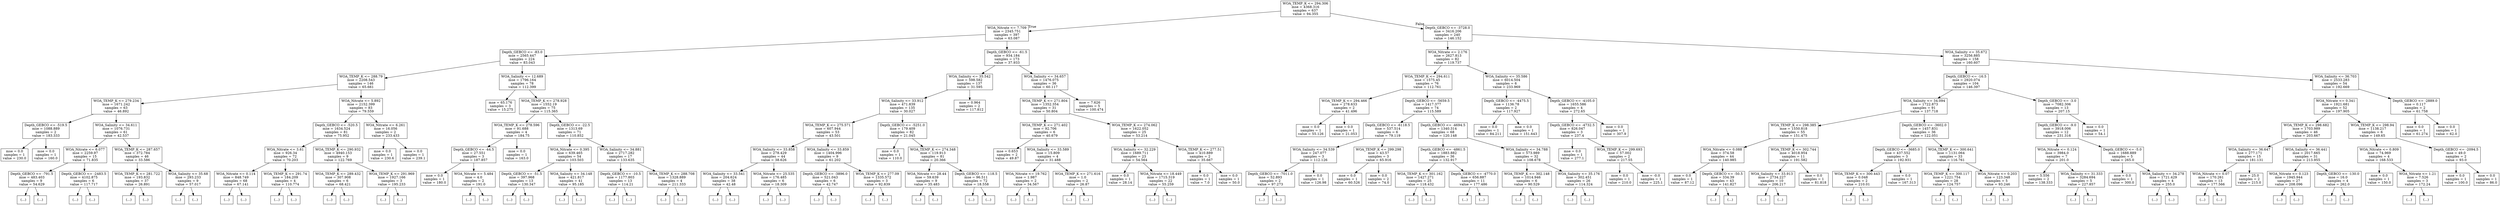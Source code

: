 digraph Tree {
node [shape=box] ;
0 [label="WOA_TEMP_K <= 294.306\nmse = 4368.316\nsamples = 637\nvalue = 94.355"] ;
1 [label="WOA_Nitrate <= 7.709\nmse = 2345.751\nsamples = 397\nvalue = 63.087"] ;
0 -> 1 [labeldistance=2.5, labelangle=45, headlabel="True"] ;
2 [label="Depth_GEBCO <= -83.0\nmse = 2565.447\nsamples = 224\nvalue = 83.043"] ;
1 -> 2 ;
3 [label="WOA_TEMP_K <= 288.79\nmse = 2208.543\nsamples = 146\nvalue = 65.661"] ;
2 -> 3 ;
4 [label="WOA_TEMP_K <= 279.234\nmse = 1671.242\nsamples = 63\nvalue = 46.892"] ;
3 -> 4 ;
5 [label="Depth_GEBCO <= -519.5\nmse = 1088.889\nsamples = 2\nvalue = 183.333"] ;
4 -> 5 ;
6 [label="mse = 0.0\nsamples = 1\nvalue = 230.0"] ;
5 -> 6 ;
7 [label="mse = 0.0\nsamples = 1\nvalue = 160.0"] ;
5 -> 7 ;
8 [label="WOA_Salinity <= 34.611\nmse = 1076.731\nsamples = 61\nvalue = 42.537"] ;
4 -> 8 ;
9 [label="WOA_Nitrate <= 6.077\nmse = 2259.97\nsamples = 15\nvalue = 71.835"] ;
8 -> 9 ;
10 [label="Depth_GEBCO <= -791.5\nmse = 483.403\nsamples = 9\nvalue = 54.629"] ;
9 -> 10 ;
11 [label="(...)"] ;
10 -> 11 ;
24 [label="(...)"] ;
10 -> 24 ;
25 [label="Depth_GEBCO <= -2483.5\nmse = 4102.875\nsamples = 6\nvalue = 117.717"] ;
9 -> 25 ;
26 [label="(...)"] ;
25 -> 26 ;
27 [label="(...)"] ;
25 -> 27 ;
36 [label="WOA_TEMP_K <= 287.657\nmse = 372.784\nsamples = 46\nvalue = 33.586"] ;
8 -> 36 ;
37 [label="WOA_TEMP_K <= 281.722\nmse = 193.832\nsamples = 37\nvalue = 26.891"] ;
36 -> 37 ;
38 [label="(...)"] ;
37 -> 38 ;
39 [label="(...)"] ;
37 -> 39 ;
86 [label="WOA_Salinity <= 35.68\nmse = 293.233\nsamples = 9\nvalue = 57.017"] ;
36 -> 86 ;
87 [label="(...)"] ;
86 -> 87 ;
96 [label="(...)"] ;
86 -> 96 ;
101 [label="WOA_Nitrate <= 5.892\nmse = 2152.399\nsamples = 83\nvalue = 79.559"] ;
3 -> 101 ;
102 [label="Depth_GEBCO <= -520.5\nmse = 1634.524\nsamples = 81\nvalue = 75.952"] ;
101 -> 102 ;
103 [label="WOA_Nitrate <= 3.61\nmse = 926.34\nsamples = 72\nvalue = 70.203"] ;
102 -> 103 ;
104 [label="WOA_Nitrate <= 0.114\nmse = 848.749\nsamples = 68\nvalue = 67.141"] ;
103 -> 104 ;
105 [label="(...)"] ;
104 -> 105 ;
122 [label="(...)"] ;
104 -> 122 ;
219 [label="WOA_TEMP_K <= 291.74\nmse = 184.209\nsamples = 4\nvalue = 110.774"] ;
103 -> 219 ;
220 [label="(...)"] ;
219 -> 220 ;
221 [label="(...)"] ;
219 -> 221 ;
226 [label="WOA_TEMP_K <= 290.932\nmse = 4940.153\nsamples = 9\nvalue = 122.769"] ;
102 -> 226 ;
227 [label="WOA_TEMP_K <= 289.432\nmse = 307.908\nsamples = 6\nvalue = 68.421"] ;
226 -> 227 ;
228 [label="(...)"] ;
227 -> 228 ;
231 [label="(...)"] ;
227 -> 231 ;
238 [label="WOA_TEMP_K <= 291.969\nmse = 1927.166\nsamples = 3\nvalue = 195.233"] ;
226 -> 238 ;
239 [label="(...)"] ;
238 -> 239 ;
240 [label="(...)"] ;
238 -> 240 ;
243 [label="WOA_Nitrate <= 6.261\nmse = 16.056\nsamples = 2\nvalue = 233.433"] ;
101 -> 243 ;
244 [label="mse = 0.0\nsamples = 1\nvalue = 230.6"] ;
243 -> 244 ;
245 [label="mse = 0.0\nsamples = 1\nvalue = 239.1"] ;
243 -> 245 ;
246 [label="WOA_Salinity <= 12.689\nmse = 1796.164\nsamples = 78\nvalue = 112.399"] ;
2 -> 246 ;
247 [label="mse = 65.176\nsamples = 3\nvalue = 15.275"] ;
246 -> 247 ;
248 [label="WOA_TEMP_K <= 278.928\nmse = 1552.19\nsamples = 75\nvalue = 115.365"] ;
246 -> 248 ;
249 [label="WOA_TEMP_K <= 278.596\nmse = 91.688\nsamples = 4\nvalue = 184.75"] ;
248 -> 249 ;
250 [label="Depth_GEBCO <= -44.5\nmse = 27.551\nsamples = 3\nvalue = 187.857"] ;
249 -> 250 ;
251 [label="mse = 0.0\nsamples = 1\nvalue = 180.0"] ;
250 -> 251 ;
252 [label="WOA_Nitrate <= 5.484\nmse = 4.0\nsamples = 2\nvalue = 191.0"] ;
250 -> 252 ;
253 [label="(...)"] ;
252 -> 253 ;
254 [label="(...)"] ;
252 -> 254 ;
255 [label="mse = 0.0\nsamples = 1\nvalue = 163.0"] ;
249 -> 255 ;
256 [label="Depth_GEBCO <= -22.5\nmse = 1313.69\nsamples = 71\nvalue = 110.852"] ;
248 -> 256 ;
257 [label="WOA_Nitrate <= 0.395\nmse = 639.465\nsamples = 54\nvalue = 103.503"] ;
256 -> 257 ;
258 [label="Depth_GEBCO <= -51.5\nmse = 397.968\nsamples = 13\nvalue = 130.347"] ;
257 -> 258 ;
259 [label="(...)"] ;
258 -> 259 ;
260 [label="(...)"] ;
258 -> 260 ;
271 [label="WOA_Salinity <= 34.148\nmse = 421.817\nsamples = 41\nvalue = 95.185"] ;
257 -> 271 ;
272 [label="(...)"] ;
271 -> 272 ;
293 [label="(...)"] ;
271 -> 293 ;
334 [label="WOA_Salinity <= 34.881\nmse = 2717.282\nsamples = 17\nvalue = 133.635"] ;
256 -> 334 ;
335 [label="Depth_GEBCO <= -10.5\nmse = 1177.803\nsamples = 13\nvalue = 114.21"] ;
334 -> 335 ;
336 [label="(...)"] ;
335 -> 336 ;
351 [label="(...)"] ;
335 -> 351 ;
360 [label="WOA_TEMP_K <= 288.708\nmse = 1328.889\nsamples = 4\nvalue = 211.333"] ;
334 -> 360 ;
361 [label="(...)"] ;
360 -> 361 ;
364 [label="(...)"] ;
360 -> 364 ;
367 [label="Depth_GEBCO <= -61.5\nmse = 934.184\nsamples = 173\nvalue = 37.933"] ;
1 -> 367 ;
368 [label="WOA_Salinity <= 35.542\nmse = 598.582\nsamples = 137\nvalue = 31.595"] ;
367 -> 368 ;
369 [label="WOA_Salinity <= 33.912\nmse = 471.839\nsamples = 135\nvalue = 30.027"] ;
368 -> 369 ;
370 [label="WOA_TEMP_K <= 275.571\nmse = 607.944\nsamples = 53\nvalue = 43.501"] ;
369 -> 370 ;
371 [label="WOA_Salinity <= 33.858\nmse = 278.429\nsamples = 44\nvalue = 38.626"] ;
370 -> 371 ;
372 [label="WOA_Salinity <= 33.541\nmse = 204.624\nsamples = 38\nvalue = 42.48"] ;
371 -> 372 ;
373 [label="(...)"] ;
372 -> 373 ;
392 [label="(...)"] ;
372 -> 392 ;
441 [label="WOA_Nitrate <= 25.535\nmse = 176.485\nsamples = 6\nvalue = 18.309"] ;
371 -> 441 ;
442 [label="(...)"] ;
441 -> 442 ;
451 [label="(...)"] ;
441 -> 451 ;
452 [label="WOA_Salinity <= 33.859\nmse = 1404.996\nsamples = 9\nvalue = 61.202"] ;
370 -> 452 ;
453 [label="Depth_GEBCO <= -3896.0\nmse = 521.043\nsamples = 6\nvalue = 42.747"] ;
452 -> 453 ;
454 [label="(...)"] ;
453 -> 454 ;
461 [label="(...)"] ;
453 -> 461 ;
464 [label="WOA_TEMP_K <= 277.09\nmse = 1335.572\nsamples = 3\nvalue = 92.839"] ;
452 -> 464 ;
465 [label="(...)"] ;
464 -> 465 ;
468 [label="(...)"] ;
464 -> 468 ;
469 [label="Depth_GEBCO <= -5251.0\nmse = 179.409\nsamples = 82\nvalue = 21.045"] ;
369 -> 469 ;
470 [label="mse = 0.0\nsamples = 1\nvalue = 110.0"] ;
469 -> 470 ;
471 [label="WOA_TEMP_K <= 274.348\nmse = 119.913\nsamples = 81\nvalue = 20.366"] ;
469 -> 471 ;
472 [label="WOA_Nitrate <= 28.44\nmse = 59.639\nsamples = 9\nvalue = 35.483"] ;
471 -> 472 ;
473 [label="(...)"] ;
472 -> 473 ;
488 [label="(...)"] ;
472 -> 488 ;
489 [label="Depth_GEBCO <= -118.5\nmse = 96.511\nsamples = 72\nvalue = 18.558"] ;
471 -> 489 ;
490 [label="(...)"] ;
489 -> 490 ;
577 [label="(...)"] ;
489 -> 577 ;
582 [label="mse = 0.964\nsamples = 2\nvalue = 117.812"] ;
368 -> 582 ;
583 [label="WOA_Salinity <= 34.657\nmse = 1476.075\nsamples = 36\nvalue = 60.117"] ;
367 -> 583 ;
584 [label="WOA_TEMP_K <= 271.804\nmse = 1352.354\nsamples = 31\nvalue = 50.804"] ;
583 -> 584 ;
585 [label="WOA_TEMP_K <= 271.402\nmse = 92.706\nsamples = 6\nvalue = 40.679"] ;
584 -> 585 ;
586 [label="mse = 0.653\nsamples = 2\nvalue = 49.87"] ;
585 -> 586 ;
587 [label="WOA_Salinity <= 33.589\nmse = 15.809\nsamples = 4\nvalue = 31.488"] ;
585 -> 587 ;
588 [label="WOA_Nitrate <= 19.762\nmse = 1.987\nsamples = 2\nvalue = 34.567"] ;
587 -> 588 ;
589 [label="(...)"] ;
588 -> 589 ;
590 [label="(...)"] ;
588 -> 590 ;
591 [label="WOA_TEMP_K <= 271.616\nmse = 1.0\nsamples = 2\nvalue = 26.87"] ;
587 -> 591 ;
592 [label="(...)"] ;
591 -> 592 ;
593 [label="(...)"] ;
591 -> 593 ;
594 [label="WOA_TEMP_K <= 274.062\nmse = 1622.052\nsamples = 25\nvalue = 53.214"] ;
584 -> 594 ;
595 [label="WOA_Salinity <= 32.229\nmse = 1689.711\nsamples = 23\nvalue = 54.564"] ;
594 -> 595 ;
596 [label="mse = 0.0\nsamples = 1\nvalue = 28.14"] ;
595 -> 596 ;
597 [label="WOA_Nitrate <= 18.449\nmse = 1715.319\nsamples = 22\nvalue = 55.259"] ;
595 -> 597 ;
598 [label="(...)"] ;
597 -> 598 ;
603 [label="(...)"] ;
597 -> 603 ;
608 [label="WOA_TEMP_K <= 277.51\nmse = 410.889\nsamples = 2\nvalue = 35.667"] ;
594 -> 608 ;
609 [label="mse = 0.0\nsamples = 1\nvalue = 7.0"] ;
608 -> 609 ;
610 [label="mse = 0.0\nsamples = 1\nvalue = 50.0"] ;
608 -> 610 ;
611 [label="mse = 7.626\nsamples = 5\nvalue = 100.474"] ;
583 -> 611 ;
612 [label="Depth_GEBCO <= -3728.0\nmse = 3416.206\nsamples = 240\nvalue = 146.152"] ;
0 -> 612 [labeldistance=2.5, labelangle=-45, headlabel="False"] ;
613 [label="WOA_Nitrate <= 2.176\nmse = 2627.813\nsamples = 82\nvalue = 119.737"] ;
612 -> 613 ;
614 [label="WOA_TEMP_K <= 294.611\nmse = 1575.45\nsamples = 76\nvalue = 112.761"] ;
613 -> 614 ;
615 [label="WOA_TEMP_K <= 294.466\nmse = 278.633\nsamples = 2\nvalue = 41.496"] ;
614 -> 615 ;
616 [label="mse = 0.0\nsamples = 1\nvalue = 55.126"] ;
615 -> 616 ;
617 [label="mse = 0.0\nsamples = 1\nvalue = 21.053"] ;
615 -> 617 ;
618 [label="Depth_GEBCO <= -5659.5\nmse = 1417.377\nsamples = 74\nvalue = 115.589"] ;
614 -> 618 ;
619 [label="Depth_GEBCO <= -6118.5\nmse = 537.514\nsamples = 6\nvalue = 79.119"] ;
618 -> 619 ;
620 [label="WOA_Salinity <= 34.539\nmse = 247.077\nsamples = 3\nvalue = 112.126"] ;
619 -> 620 ;
621 [label="Depth_GEBCO <= -7011.0\nmse = 52.893\nsamples = 2\nvalue = 97.273"] ;
620 -> 621 ;
622 [label="(...)"] ;
621 -> 622 ;
623 [label="(...)"] ;
621 -> 623 ;
624 [label="mse = 0.0\nsamples = 1\nvalue = 126.98"] ;
620 -> 624 ;
625 [label="WOA_TEMP_K <= 299.298\nmse = 43.57\nsamples = 3\nvalue = 65.916"] ;
619 -> 625 ;
626 [label="mse = 0.0\nsamples = 1\nvalue = 60.526"] ;
625 -> 626 ;
627 [label="mse = 0.0\nsamples = 2\nvalue = 74.0"] ;
625 -> 627 ;
628 [label="Depth_GEBCO <= -4694.5\nmse = 1340.314\nsamples = 68\nvalue = 120.148"] ;
618 -> 628 ;
629 [label="Depth_GEBCO <= -4861.5\nmse = 1883.882\nsamples = 36\nvalue = 132.917"] ;
628 -> 629 ;
630 [label="WOA_TEMP_K <= 301.162\nmse = 1427.271\nsamples = 25\nvalue = 118.432"] ;
629 -> 630 ;
631 [label="(...)"] ;
630 -> 631 ;
670 [label="(...)"] ;
630 -> 670 ;
679 [label="Depth_GEBCO <= -4770.0\nmse = 656.887\nsamples = 11\nvalue = 177.486"] ;
629 -> 679 ;
680 [label="(...)"] ;
679 -> 680 ;
691 [label="(...)"] ;
679 -> 691 ;
696 [label="WOA_Salinity <= 34.788\nmse = 573.989\nsamples = 32\nvalue = 108.678"] ;
628 -> 696 ;
697 [label="WOA_TEMP_K <= 302.148\nmse = 1014.946\nsamples = 6\nvalue = 90.529"] ;
696 -> 697 ;
698 [label="(...)"] ;
697 -> 698 ;
705 [label="(...)"] ;
697 -> 705 ;
708 [label="WOA_Salinity <= 35.176\nmse = 302.451\nsamples = 26\nvalue = 114.324"] ;
696 -> 708 ;
709 [label="(...)"] ;
708 -> 709 ;
714 [label="(...)"] ;
708 -> 714 ;
759 [label="WOA_Salinity <= 35.586\nmse = 6014.504\nsamples = 6\nvalue = 233.969"] ;
613 -> 759 ;
760 [label="Depth_GEBCO <= -4475.5\nmse = 1136.78\nsamples = 2\nvalue = 117.927"] ;
759 -> 760 ;
761 [label="mse = 0.0\nsamples = 1\nvalue = 84.211"] ;
760 -> 761 ;
762 [label="mse = 0.0\nsamples = 1\nvalue = 151.643"] ;
760 -> 762 ;
763 [label="Depth_GEBCO <= -4105.0\nmse = 1655.586\nsamples = 4\nvalue = 272.65"] ;
759 -> 763 ;
764 [label="Depth_GEBCO <= -4732.5\nmse = 826.047\nsamples = 3\nvalue = 237.4"] ;
763 -> 764 ;
765 [label="mse = 0.0\nsamples = 1\nvalue = 277.1"] ;
764 -> 765 ;
766 [label="WOA_TEMP_K <= 299.693\nmse = 57.002\nsamples = 2\nvalue = 217.55"] ;
764 -> 766 ;
767 [label="mse = 0.0\nsamples = 1\nvalue = 210.0"] ;
766 -> 767 ;
768 [label="mse = -0.0\nsamples = 1\nvalue = 225.1"] ;
766 -> 768 ;
769 [label="mse = 0.0\nsamples = 1\nvalue = 307.9"] ;
763 -> 769 ;
770 [label="WOA_Salinity <= 35.672\nmse = 3256.885\nsamples = 158\nvalue = 160.607"] ;
612 -> 770 ;
771 [label="Depth_GEBCO <= -16.5\nmse = 2920.074\nsamples = 104\nvalue = 146.397"] ;
770 -> 771 ;
772 [label="WOA_Salinity <= 34.094\nmse = 1722.873\nsamples = 91\nvalue = 137.718"] ;
771 -> 772 ;
773 [label="WOA_TEMP_K <= 298.385\nmse = 1550.818\nsamples = 55\nvalue = 151.475"] ;
772 -> 773 ;
774 [label="WOA_Nitrate <= 0.088\nmse = 374.58\nsamples = 44\nvalue = 140.985"] ;
773 -> 774 ;
775 [label="mse = 0.0\nsamples = 1\nvalue = 87.12"] ;
774 -> 775 ;
776 [label="Depth_GEBCO <= -50.5\nmse = 334.39\nsamples = 43\nvalue = 141.827"] ;
774 -> 776 ;
777 [label="(...)"] ;
776 -> 777 ;
828 [label="(...)"] ;
776 -> 828 ;
843 [label="WOA_TEMP_K <= 302.744\nmse = 4018.954\nsamples = 11\nvalue = 191.582"] ;
773 -> 843 ;
844 [label="WOA_Salinity <= 33.913\nmse = 2734.227\nsamples = 10\nvalue = 206.217"] ;
843 -> 844 ;
845 [label="(...)"] ;
844 -> 845 ;
858 [label="(...)"] ;
844 -> 858 ;
861 [label="mse = 0.0\nsamples = 1\nvalue = 81.818"] ;
843 -> 861 ;
862 [label="Depth_GEBCO <= -3602.0\nmse = 1457.831\nsamples = 36\nvalue = 122.051"] ;
772 -> 862 ;
863 [label="Depth_GEBCO <= -3685.0\nmse = 437.552\nsamples = 3\nvalue = 192.931"] ;
862 -> 863 ;
864 [label="WOA_TEMP_K <= 300.443\nmse = 0.048\nsamples = 2\nvalue = 210.01"] ;
863 -> 864 ;
865 [label="(...)"] ;
864 -> 865 ;
866 [label="(...)"] ;
864 -> 866 ;
867 [label="mse = 0.0\nsamples = 1\nvalue = 167.313"] ;
863 -> 867 ;
868 [label="WOA_TEMP_K <= 300.641\nmse = 1131.064\nsamples = 33\nvalue = 116.761"] ;
862 -> 868 ;
869 [label="WOA_TEMP_K <= 300.117\nmse = 1221.754\nsamples = 28\nvalue = 124.757"] ;
868 -> 869 ;
870 [label="(...)"] ;
869 -> 870 ;
909 [label="(...)"] ;
869 -> 909 ;
910 [label="WOA_Nitrate <= 0.203\nmse = 123.348\nsamples = 5\nvalue = 93.246"] ;
868 -> 910 ;
911 [label="(...)"] ;
910 -> 911 ;
916 [label="(...)"] ;
910 -> 916 ;
919 [label="Depth_GEBCO <= -3.0\nmse = 7082.306\nsamples = 13\nvalue = 207.15"] ;
771 -> 919 ;
920 [label="Depth_GEBCO <= -9.0\nmse = 3918.006\nsamples = 12\nvalue = 231.316"] ;
919 -> 920 ;
921 [label="WOA_Nitrate <= 0.124\nmse = 3984.0\nsamples = 7\nvalue = 201.0"] ;
920 -> 921 ;
922 [label="mse = 5.556\nsamples = 2\nvalue = 138.333"] ;
921 -> 922 ;
923 [label="WOA_Salinity <= 31.333\nmse = 3284.694\nsamples = 5\nvalue = 227.857"] ;
921 -> 923 ;
924 [label="(...)"] ;
923 -> 924 ;
925 [label="(...)"] ;
923 -> 925 ;
928 [label="Depth_GEBCO <= -5.0\nmse = 1688.889\nsamples = 5\nvalue = 265.0"] ;
920 -> 928 ;
929 [label="mse = 0.0\nsamples = 1\nvalue = 300.0"] ;
928 -> 929 ;
930 [label="WOA_Salinity <= 34.278\nmse = 1721.429\nsamples = 4\nvalue = 255.0"] ;
928 -> 930 ;
931 [label="(...)"] ;
930 -> 931 ;
932 [label="(...)"] ;
930 -> 932 ;
933 [label="mse = 0.0\nsamples = 1\nvalue = 54.1"] ;
919 -> 933 ;
934 [label="WOA_Salinity <= 36.703\nmse = 2533.283\nsamples = 54\nvalue = 192.669"] ;
770 -> 934 ;
935 [label="WOA_Nitrate <= 0.341\nmse = 1921.681\nsamples = 52\nvalue = 197.905"] ;
934 -> 935 ;
936 [label="WOA_TEMP_K <= 298.682\nmse = 1703.989\nsamples = 46\nvalue = 203.667"] ;
935 -> 936 ;
937 [label="WOA_Salinity <= 36.647\nmse = 277.171\nsamples = 15\nvalue = 181.131"] ;
936 -> 937 ;
938 [label="WOA_Nitrate <= 0.07\nmse = 170.261\nsamples = 13\nvalue = 177.566"] ;
937 -> 938 ;
939 [label="(...)"] ;
938 -> 939 ;
946 [label="(...)"] ;
938 -> 946 ;
955 [label="mse = 25.0\nsamples = 2\nvalue = 215.0"] ;
937 -> 955 ;
956 [label="WOA_Salinity <= 36.441\nmse = 2017.665\nsamples = 31\nvalue = 213.955"] ;
936 -> 956 ;
957 [label="WOA_Nitrate <= 0.123\nmse = 1945.944\nsamples = 27\nvalue = 208.096"] ;
956 -> 957 ;
958 [label="(...)"] ;
957 -> 958 ;
975 [label="(...)"] ;
957 -> 975 ;
980 [label="Depth_GEBCO <= -130.0\nmse = 16.0\nsamples = 4\nvalue = 262.0"] ;
956 -> 980 ;
981 [label="(...)"] ;
980 -> 981 ;
982 [label="(...)"] ;
980 -> 982 ;
983 [label="WOA_TEMP_K <= 298.94\nmse = 1138.217\nsamples = 6\nvalue = 149.65"] ;
935 -> 983 ;
984 [label="WOA_Nitrate <= 0.809\nmse = 74.969\nsamples = 4\nvalue = 168.533"] ;
983 -> 984 ;
985 [label="mse = 0.0\nsamples = 1\nvalue = 150.0"] ;
984 -> 985 ;
986 [label="WOA_Nitrate <= 1.21\nmse = 7.526\nsamples = 3\nvalue = 172.24"] ;
984 -> 986 ;
987 [label="(...)"] ;
986 -> 987 ;
988 [label="(...)"] ;
986 -> 988 ;
989 [label="Depth_GEBCO <= -2094.5\nmse = 49.0\nsamples = 2\nvalue = 93.0"] ;
983 -> 989 ;
990 [label="mse = 0.0\nsamples = 1\nvalue = 100.0"] ;
989 -> 990 ;
991 [label="mse = 0.0\nsamples = 1\nvalue = 86.0"] ;
989 -> 991 ;
992 [label="Depth_GEBCO <= -2889.0\nmse = 0.117\nsamples = 2\nvalue = 61.758"] ;
934 -> 992 ;
993 [label="mse = 0.0\nsamples = 1\nvalue = 61.274"] ;
992 -> 993 ;
994 [label="mse = 0.0\nsamples = 1\nvalue = 62.0"] ;
992 -> 994 ;
}